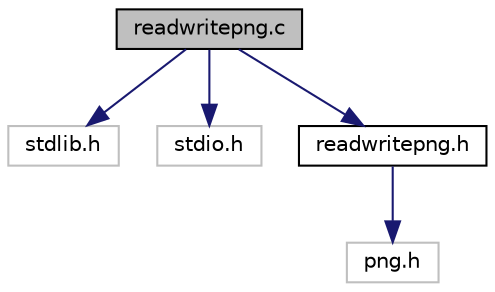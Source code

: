 digraph "readwritepng.c"
{
  edge [fontname="Helvetica",fontsize="10",labelfontname="Helvetica",labelfontsize="10"];
  node [fontname="Helvetica",fontsize="10",shape=record];
  Node0 [label="readwritepng.c",height=0.2,width=0.4,color="black", fillcolor="grey75", style="filled", fontcolor="black"];
  Node0 -> Node1 [color="midnightblue",fontsize="10",style="solid",fontname="Helvetica"];
  Node1 [label="stdlib.h",height=0.2,width=0.4,color="grey75", fillcolor="white", style="filled"];
  Node0 -> Node2 [color="midnightblue",fontsize="10",style="solid",fontname="Helvetica"];
  Node2 [label="stdio.h",height=0.2,width=0.4,color="grey75", fillcolor="white", style="filled"];
  Node0 -> Node3 [color="midnightblue",fontsize="10",style="solid",fontname="Helvetica"];
  Node3 [label="readwritepng.h",height=0.2,width=0.4,color="black", fillcolor="white", style="filled",URL="$readwritepng_8h.html",tooltip="Librairie permettant de lire/ecrire des png. "];
  Node3 -> Node4 [color="midnightblue",fontsize="10",style="solid",fontname="Helvetica"];
  Node4 [label="png.h",height=0.2,width=0.4,color="grey75", fillcolor="white", style="filled"];
}
